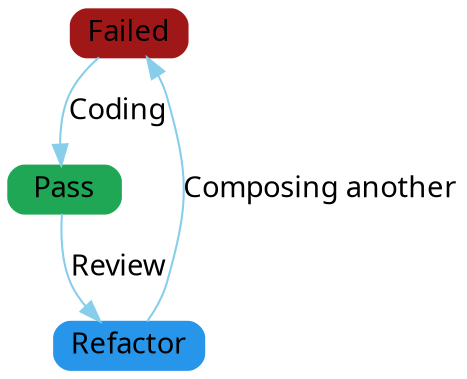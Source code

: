 digraph tdd{
    node [shape="Mrecord", fontname="PT Mono", fontsize=14, height=.2];
    edge [color="skyblue", fontname="PT Mono", fontsize=14];

    red [label="Failed", style="filled", color="#a01718"];
    green [label="Pass", style="filled", color="#1fa756"];
    blue [label="Refactor", style="filled", color="#2795e9"];

    red -> green [label="Coding"];
    green -> blue [label="Review"];
    blue -> red [label="Composing another"];
}
